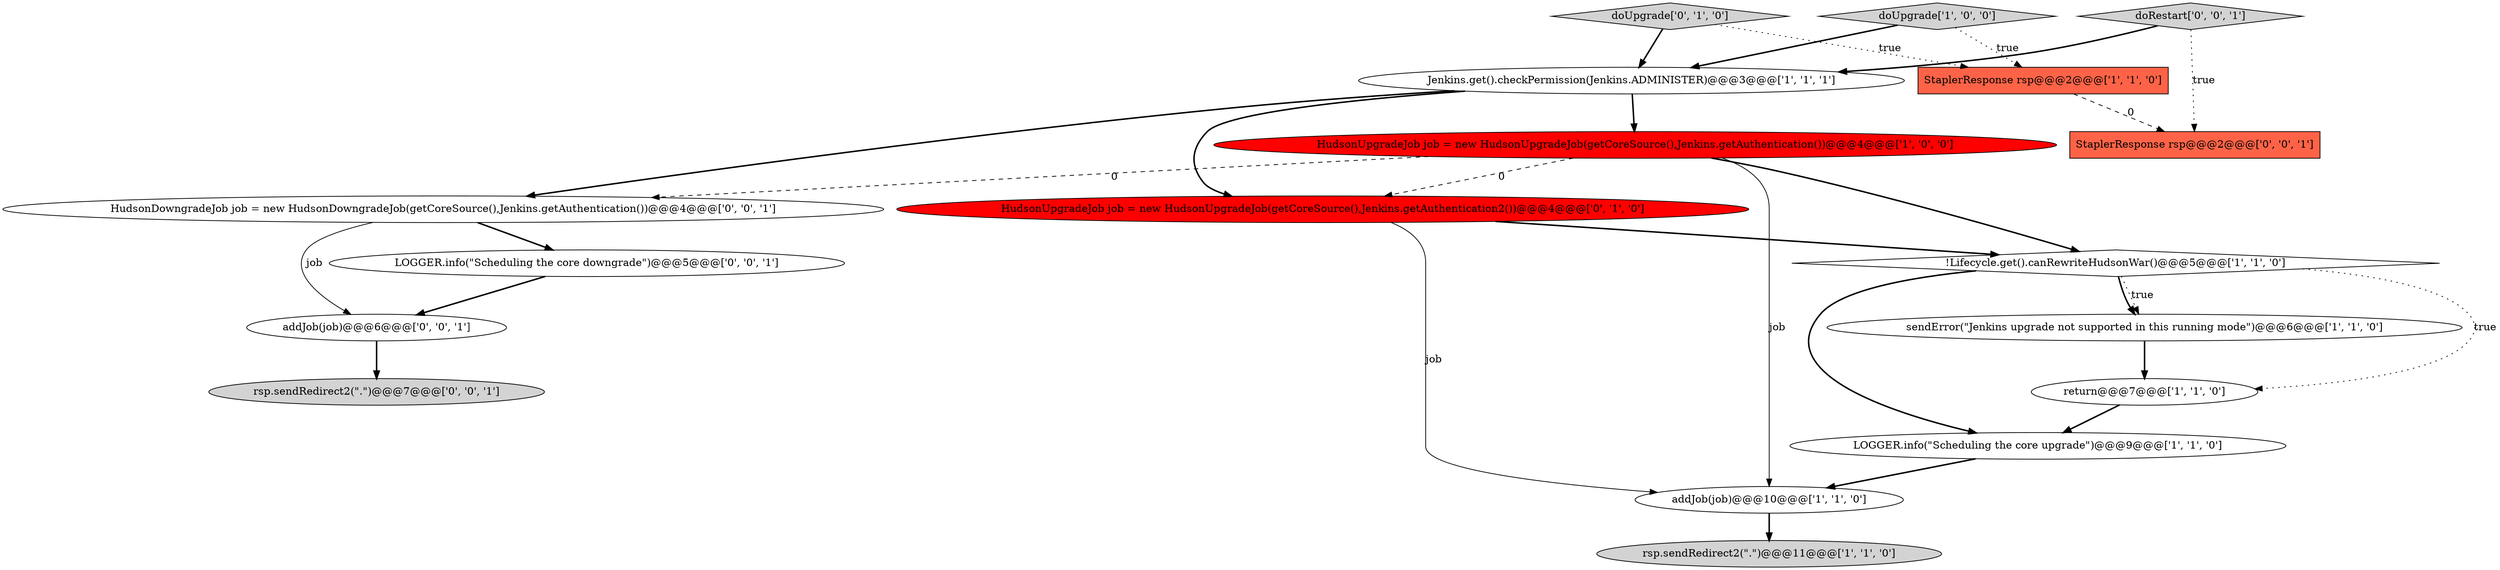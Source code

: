 digraph {
5 [style = filled, label = "LOGGER.info(\"Scheduling the core upgrade\")@@@9@@@['1', '1', '0']", fillcolor = white, shape = ellipse image = "AAA0AAABBB1BBB"];
0 [style = filled, label = "Jenkins.get().checkPermission(Jenkins.ADMINISTER)@@@3@@@['1', '1', '1']", fillcolor = white, shape = ellipse image = "AAA0AAABBB1BBB"];
9 [style = filled, label = "sendError(\"Jenkins upgrade not supported in this running mode\")@@@6@@@['1', '1', '0']", fillcolor = white, shape = ellipse image = "AAA0AAABBB1BBB"];
13 [style = filled, label = "addJob(job)@@@6@@@['0', '0', '1']", fillcolor = white, shape = ellipse image = "AAA0AAABBB3BBB"];
1 [style = filled, label = "!Lifecycle.get().canRewriteHudsonWar()@@@5@@@['1', '1', '0']", fillcolor = white, shape = diamond image = "AAA0AAABBB1BBB"];
10 [style = filled, label = "doUpgrade['0', '1', '0']", fillcolor = lightgray, shape = diamond image = "AAA0AAABBB2BBB"];
8 [style = filled, label = "doUpgrade['1', '0', '0']", fillcolor = lightgray, shape = diamond image = "AAA0AAABBB1BBB"];
14 [style = filled, label = "StaplerResponse rsp@@@2@@@['0', '0', '1']", fillcolor = tomato, shape = box image = "AAA0AAABBB3BBB"];
17 [style = filled, label = "doRestart['0', '0', '1']", fillcolor = lightgray, shape = diamond image = "AAA0AAABBB3BBB"];
6 [style = filled, label = "rsp.sendRedirect2(\".\")@@@11@@@['1', '1', '0']", fillcolor = lightgray, shape = ellipse image = "AAA0AAABBB1BBB"];
11 [style = filled, label = "HudsonUpgradeJob job = new HudsonUpgradeJob(getCoreSource(),Jenkins.getAuthentication2())@@@4@@@['0', '1', '0']", fillcolor = red, shape = ellipse image = "AAA1AAABBB2BBB"];
7 [style = filled, label = "HudsonUpgradeJob job = new HudsonUpgradeJob(getCoreSource(),Jenkins.getAuthentication())@@@4@@@['1', '0', '0']", fillcolor = red, shape = ellipse image = "AAA1AAABBB1BBB"];
16 [style = filled, label = "LOGGER.info(\"Scheduling the core downgrade\")@@@5@@@['0', '0', '1']", fillcolor = white, shape = ellipse image = "AAA0AAABBB3BBB"];
3 [style = filled, label = "addJob(job)@@@10@@@['1', '1', '0']", fillcolor = white, shape = ellipse image = "AAA0AAABBB1BBB"];
4 [style = filled, label = "StaplerResponse rsp@@@2@@@['1', '1', '0']", fillcolor = tomato, shape = box image = "AAA0AAABBB1BBB"];
12 [style = filled, label = "rsp.sendRedirect2(\".\")@@@7@@@['0', '0', '1']", fillcolor = lightgray, shape = ellipse image = "AAA0AAABBB3BBB"];
2 [style = filled, label = "return@@@7@@@['1', '1', '0']", fillcolor = white, shape = ellipse image = "AAA0AAABBB1BBB"];
15 [style = filled, label = "HudsonDowngradeJob job = new HudsonDowngradeJob(getCoreSource(),Jenkins.getAuthentication())@@@4@@@['0', '0', '1']", fillcolor = white, shape = ellipse image = "AAA0AAABBB3BBB"];
1->5 [style = bold, label=""];
5->3 [style = bold, label=""];
16->13 [style = bold, label=""];
7->1 [style = bold, label=""];
9->2 [style = bold, label=""];
11->1 [style = bold, label=""];
7->11 [style = dashed, label="0"];
17->14 [style = dotted, label="true"];
0->11 [style = bold, label=""];
3->6 [style = bold, label=""];
15->16 [style = bold, label=""];
8->4 [style = dotted, label="true"];
0->15 [style = bold, label=""];
1->9 [style = bold, label=""];
0->7 [style = bold, label=""];
8->0 [style = bold, label=""];
13->12 [style = bold, label=""];
17->0 [style = bold, label=""];
11->3 [style = solid, label="job"];
1->9 [style = dotted, label="true"];
15->13 [style = solid, label="job"];
10->0 [style = bold, label=""];
7->15 [style = dashed, label="0"];
4->14 [style = dashed, label="0"];
10->4 [style = dotted, label="true"];
1->2 [style = dotted, label="true"];
2->5 [style = bold, label=""];
7->3 [style = solid, label="job"];
}

